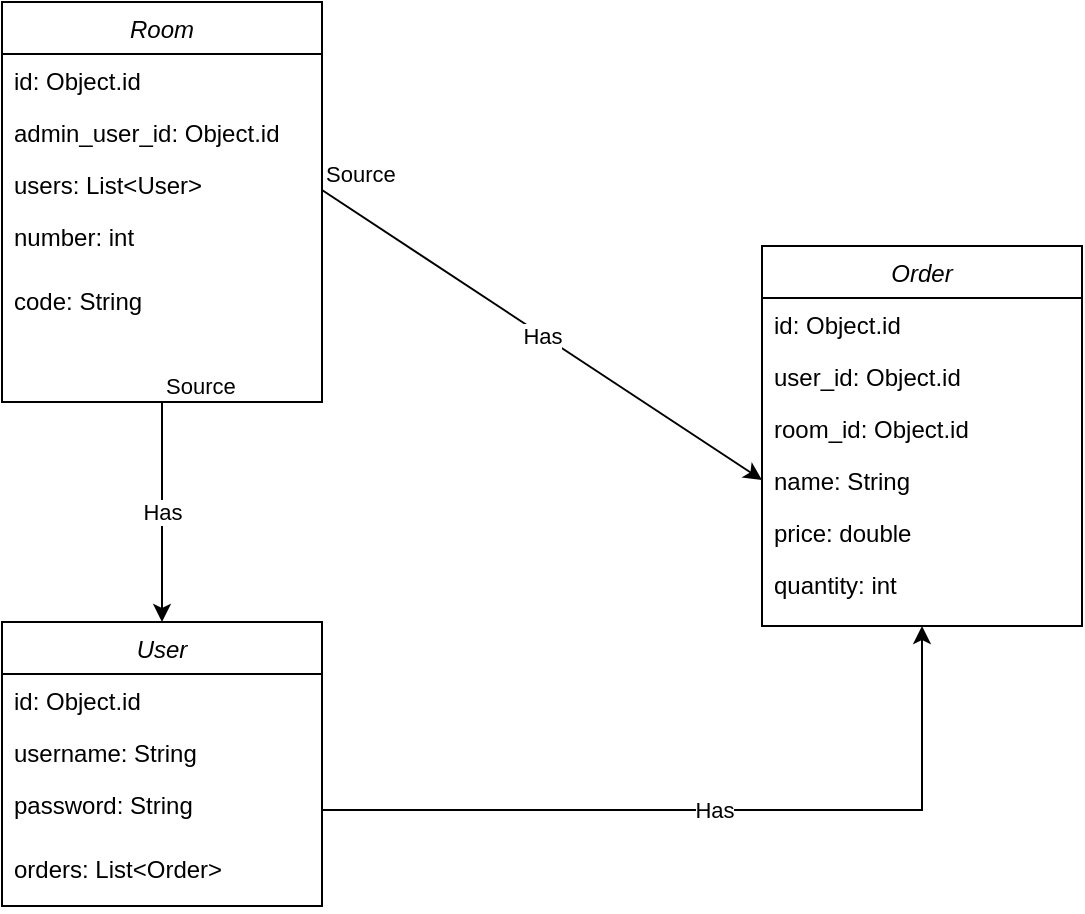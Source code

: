 <mxfile version="20.3.2" type="github">
  <diagram id="C5RBs43oDa-KdzZeNtuy" name="Page-1">
    <mxGraphModel dx="1038" dy="617" grid="1" gridSize="10" guides="1" tooltips="1" connect="1" arrows="1" fold="1" page="1" pageScale="1" pageWidth="827" pageHeight="1169" math="0" shadow="0">
      <root>
        <mxCell id="WIyWlLk6GJQsqaUBKTNV-0" />
        <mxCell id="WIyWlLk6GJQsqaUBKTNV-1" parent="WIyWlLk6GJQsqaUBKTNV-0" />
        <mxCell id="zkfFHV4jXpPFQw0GAbJ--0" value="Room" style="swimlane;fontStyle=2;align=center;verticalAlign=top;childLayout=stackLayout;horizontal=1;startSize=26;horizontalStack=0;resizeParent=1;resizeLast=0;collapsible=1;marginBottom=0;rounded=0;shadow=0;strokeWidth=1;" parent="WIyWlLk6GJQsqaUBKTNV-1" vertex="1">
          <mxGeometry x="60" y="40" width="160" height="200" as="geometry">
            <mxRectangle x="90" y="130" width="160" height="26" as="alternateBounds" />
          </mxGeometry>
        </mxCell>
        <mxCell id="zkfFHV4jXpPFQw0GAbJ--1" value="id: Object.id" style="text;align=left;verticalAlign=top;spacingLeft=4;spacingRight=4;overflow=hidden;rotatable=0;points=[[0,0.5],[1,0.5]];portConstraint=eastwest;" parent="zkfFHV4jXpPFQw0GAbJ--0" vertex="1">
          <mxGeometry y="26" width="160" height="26" as="geometry" />
        </mxCell>
        <mxCell id="oo3fI1GaXFe4hnYP9RAU-7" value="admin_user_id: Object.id " style="text;align=left;verticalAlign=top;spacingLeft=4;spacingRight=4;overflow=hidden;rotatable=0;points=[[0,0.5],[1,0.5]];portConstraint=eastwest;rounded=0;shadow=0;html=0;" vertex="1" parent="zkfFHV4jXpPFQw0GAbJ--0">
          <mxGeometry y="52" width="160" height="26" as="geometry" />
        </mxCell>
        <mxCell id="oo3fI1GaXFe4hnYP9RAU-6" value="users: List&lt;User&gt;&#xa;" style="text;align=left;verticalAlign=top;spacingLeft=4;spacingRight=4;overflow=hidden;rotatable=0;points=[[0,0.5],[1,0.5]];portConstraint=eastwest;rounded=0;shadow=0;html=0;" vertex="1" parent="zkfFHV4jXpPFQw0GAbJ--0">
          <mxGeometry y="78" width="160" height="26" as="geometry" />
        </mxCell>
        <mxCell id="zkfFHV4jXpPFQw0GAbJ--3" value="number: int" style="text;align=left;verticalAlign=top;spacingLeft=4;spacingRight=4;overflow=hidden;rotatable=0;points=[[0,0.5],[1,0.5]];portConstraint=eastwest;rounded=0;shadow=0;html=0;" parent="zkfFHV4jXpPFQw0GAbJ--0" vertex="1">
          <mxGeometry y="104" width="160" height="32" as="geometry" />
        </mxCell>
        <mxCell id="zkfFHV4jXpPFQw0GAbJ--2" value="code: String" style="text;align=left;verticalAlign=top;spacingLeft=4;spacingRight=4;overflow=hidden;rotatable=0;points=[[0,0.5],[1,0.5]];portConstraint=eastwest;rounded=0;shadow=0;html=0;" parent="zkfFHV4jXpPFQw0GAbJ--0" vertex="1">
          <mxGeometry y="136" width="160" height="26" as="geometry" />
        </mxCell>
        <mxCell id="PDcN6j8bHPizutNn0-z1-1" value="User" style="swimlane;fontStyle=2;align=center;verticalAlign=top;childLayout=stackLayout;horizontal=1;startSize=26;horizontalStack=0;resizeParent=1;resizeLast=0;collapsible=1;marginBottom=0;rounded=0;shadow=0;strokeWidth=1;" parent="WIyWlLk6GJQsqaUBKTNV-1" vertex="1">
          <mxGeometry x="60" y="350" width="160" height="142" as="geometry">
            <mxRectangle x="90" y="130" width="160" height="26" as="alternateBounds" />
          </mxGeometry>
        </mxCell>
        <mxCell id="PDcN6j8bHPizutNn0-z1-2" value="id: Object.id" style="text;align=left;verticalAlign=top;spacingLeft=4;spacingRight=4;overflow=hidden;rotatable=0;points=[[0,0.5],[1,0.5]];portConstraint=eastwest;" parent="PDcN6j8bHPizutNn0-z1-1" vertex="1">
          <mxGeometry y="26" width="160" height="26" as="geometry" />
        </mxCell>
        <mxCell id="PDcN6j8bHPizutNn0-z1-3" value="username: String" style="text;align=left;verticalAlign=top;spacingLeft=4;spacingRight=4;overflow=hidden;rotatable=0;points=[[0,0.5],[1,0.5]];portConstraint=eastwest;rounded=0;shadow=0;html=0;" parent="PDcN6j8bHPizutNn0-z1-1" vertex="1">
          <mxGeometry y="52" width="160" height="26" as="geometry" />
        </mxCell>
        <mxCell id="PDcN6j8bHPizutNn0-z1-4" value="password: String" style="text;align=left;verticalAlign=top;spacingLeft=4;spacingRight=4;overflow=hidden;rotatable=0;points=[[0,0.5],[1,0.5]];portConstraint=eastwest;rounded=0;shadow=0;html=0;" parent="PDcN6j8bHPizutNn0-z1-1" vertex="1">
          <mxGeometry y="78" width="160" height="32" as="geometry" />
        </mxCell>
        <mxCell id="PDcN6j8bHPizutNn0-z1-10" value="orders: List&lt;Order&gt;" style="text;align=left;verticalAlign=top;spacingLeft=4;spacingRight=4;overflow=hidden;rotatable=0;points=[[0,0.5],[1,0.5]];portConstraint=eastwest;rounded=0;shadow=0;html=0;" parent="PDcN6j8bHPizutNn0-z1-1" vertex="1">
          <mxGeometry y="110" width="160" height="32" as="geometry" />
        </mxCell>
        <mxCell id="PDcN6j8bHPizutNn0-z1-11" value="Order" style="swimlane;fontStyle=2;align=center;verticalAlign=top;childLayout=stackLayout;horizontal=1;startSize=26;horizontalStack=0;resizeParent=1;resizeLast=0;collapsible=1;marginBottom=0;rounded=0;shadow=0;strokeWidth=1;" parent="WIyWlLk6GJQsqaUBKTNV-1" vertex="1">
          <mxGeometry x="440" y="162" width="160" height="190" as="geometry">
            <mxRectangle x="440" y="162" width="160" height="26" as="alternateBounds" />
          </mxGeometry>
        </mxCell>
        <mxCell id="PDcN6j8bHPizutNn0-z1-12" value="id: Object.id" style="text;align=left;verticalAlign=top;spacingLeft=4;spacingRight=4;overflow=hidden;rotatable=0;points=[[0,0.5],[1,0.5]];portConstraint=eastwest;" parent="PDcN6j8bHPizutNn0-z1-11" vertex="1">
          <mxGeometry y="26" width="160" height="26" as="geometry" />
        </mxCell>
        <mxCell id="PDcN6j8bHPizutNn0-z1-18" value="user_id: Object.id" style="text;align=left;verticalAlign=top;spacingLeft=4;spacingRight=4;overflow=hidden;rotatable=0;points=[[0,0.5],[1,0.5]];portConstraint=eastwest;" parent="PDcN6j8bHPizutNn0-z1-11" vertex="1">
          <mxGeometry y="52" width="160" height="26" as="geometry" />
        </mxCell>
        <mxCell id="PDcN6j8bHPizutNn0-z1-19" value="room_id: Object.id" style="text;align=left;verticalAlign=top;spacingLeft=4;spacingRight=4;overflow=hidden;rotatable=0;points=[[0,0.5],[1,0.5]];portConstraint=eastwest;" parent="PDcN6j8bHPizutNn0-z1-11" vertex="1">
          <mxGeometry y="78" width="160" height="26" as="geometry" />
        </mxCell>
        <mxCell id="PDcN6j8bHPizutNn0-z1-24" value="name: String" style="text;align=left;verticalAlign=top;spacingLeft=4;spacingRight=4;overflow=hidden;rotatable=0;points=[[0,0.5],[1,0.5]];portConstraint=eastwest;" parent="PDcN6j8bHPizutNn0-z1-11" vertex="1">
          <mxGeometry y="104" width="160" height="26" as="geometry" />
        </mxCell>
        <mxCell id="PDcN6j8bHPizutNn0-z1-25" value="price: double" style="text;align=left;verticalAlign=top;spacingLeft=4;spacingRight=4;overflow=hidden;rotatable=0;points=[[0,0.5],[1,0.5]];portConstraint=eastwest;" parent="PDcN6j8bHPizutNn0-z1-11" vertex="1">
          <mxGeometry y="130" width="160" height="26" as="geometry" />
        </mxCell>
        <mxCell id="PDcN6j8bHPizutNn0-z1-26" value="quantity: int" style="text;align=left;verticalAlign=top;spacingLeft=4;spacingRight=4;overflow=hidden;rotatable=0;points=[[0,0.5],[1,0.5]];portConstraint=eastwest;" parent="PDcN6j8bHPizutNn0-z1-11" vertex="1">
          <mxGeometry y="156" width="160" height="26" as="geometry" />
        </mxCell>
        <mxCell id="PDcN6j8bHPizutNn0-z1-28" value="" style="endArrow=classic;html=1;rounded=0;exitX=1;exitY=0.5;exitDx=0;exitDy=0;entryX=0.5;entryY=1;entryDx=0;entryDy=0;" parent="WIyWlLk6GJQsqaUBKTNV-1" source="PDcN6j8bHPizutNn0-z1-4" target="PDcN6j8bHPizutNn0-z1-11" edge="1">
          <mxGeometry relative="1" as="geometry">
            <mxPoint x="280" y="430" as="sourcePoint" />
            <mxPoint x="440" y="430" as="targetPoint" />
            <Array as="points">
              <mxPoint x="520" y="444" />
              <mxPoint x="520" y="434" />
            </Array>
          </mxGeometry>
        </mxCell>
        <mxCell id="PDcN6j8bHPizutNn0-z1-29" value="Has" style="edgeLabel;resizable=0;html=1;align=center;verticalAlign=middle;" parent="PDcN6j8bHPizutNn0-z1-28" connectable="0" vertex="1">
          <mxGeometry relative="1" as="geometry" />
        </mxCell>
        <mxCell id="oo3fI1GaXFe4hnYP9RAU-9" value="a" style="endArrow=classic;html=1;rounded=0;exitX=0.5;exitY=1;exitDx=0;exitDy=0;entryX=0.5;entryY=0;entryDx=0;entryDy=0;" edge="1" parent="WIyWlLk6GJQsqaUBKTNV-1" source="zkfFHV4jXpPFQw0GAbJ--0" target="PDcN6j8bHPizutNn0-z1-1">
          <mxGeometry relative="1" as="geometry">
            <mxPoint x="330" y="120" as="sourcePoint" />
            <mxPoint x="490" y="120" as="targetPoint" />
          </mxGeometry>
        </mxCell>
        <mxCell id="oo3fI1GaXFe4hnYP9RAU-10" value="Has" style="edgeLabel;resizable=0;html=1;align=center;verticalAlign=middle;" connectable="0" vertex="1" parent="oo3fI1GaXFe4hnYP9RAU-9">
          <mxGeometry relative="1" as="geometry" />
        </mxCell>
        <mxCell id="oo3fI1GaXFe4hnYP9RAU-11" value="Source" style="edgeLabel;resizable=0;html=1;align=left;verticalAlign=bottom;" connectable="0" vertex="1" parent="oo3fI1GaXFe4hnYP9RAU-9">
          <mxGeometry x="-1" relative="1" as="geometry" />
        </mxCell>
        <mxCell id="oo3fI1GaXFe4hnYP9RAU-13" value="" style="endArrow=classic;html=1;rounded=0;exitX=1;exitY=0.5;exitDx=0;exitDy=0;entryX=0;entryY=0.5;entryDx=0;entryDy=0;" edge="1" parent="WIyWlLk6GJQsqaUBKTNV-1" target="PDcN6j8bHPizutNn0-z1-24">
          <mxGeometry relative="1" as="geometry">
            <mxPoint x="220" y="134" as="sourcePoint" />
            <mxPoint x="490" y="320" as="targetPoint" />
          </mxGeometry>
        </mxCell>
        <mxCell id="oo3fI1GaXFe4hnYP9RAU-14" value="Has&lt;br&gt;" style="edgeLabel;resizable=0;html=1;align=center;verticalAlign=middle;" connectable="0" vertex="1" parent="oo3fI1GaXFe4hnYP9RAU-13">
          <mxGeometry relative="1" as="geometry" />
        </mxCell>
        <mxCell id="oo3fI1GaXFe4hnYP9RAU-15" value="Source" style="edgeLabel;resizable=0;html=1;align=left;verticalAlign=bottom;" connectable="0" vertex="1" parent="oo3fI1GaXFe4hnYP9RAU-13">
          <mxGeometry x="-1" relative="1" as="geometry" />
        </mxCell>
      </root>
    </mxGraphModel>
  </diagram>
</mxfile>
